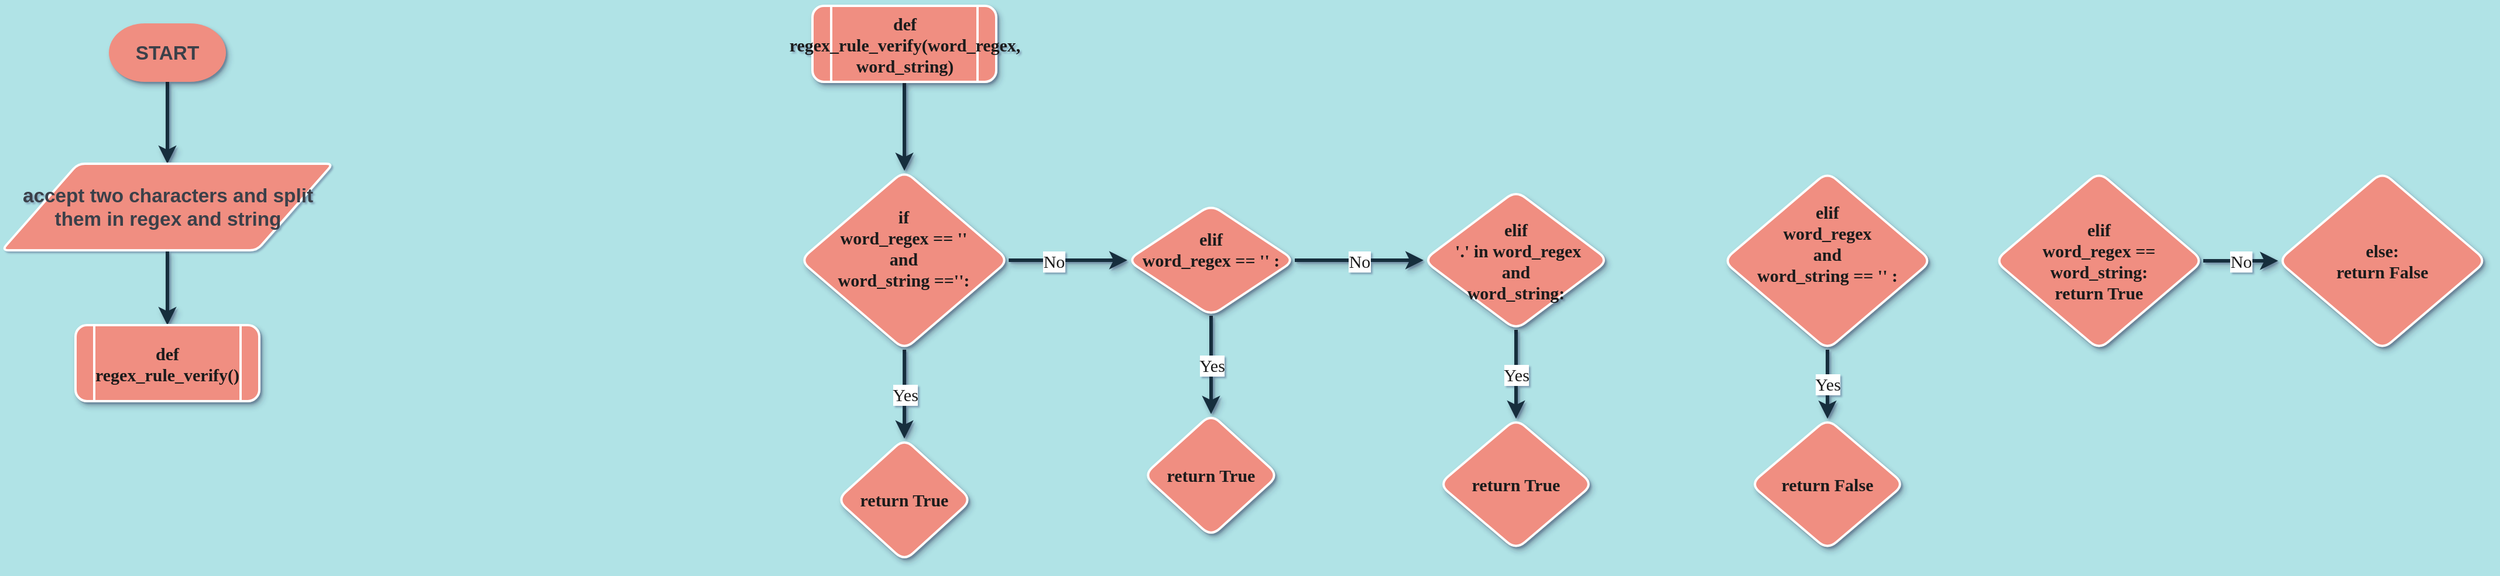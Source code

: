 <mxfile version="17.4.0" type="github">
  <diagram id="9XTt0xOjLgQ8pnBmHHhN" name="Page-1">
    <mxGraphModel dx="1234" dy="659" grid="0" gridSize="10" guides="1" tooltips="1" connect="1" arrows="1" fold="1" page="0" pageScale="1" pageWidth="827" pageHeight="1169" background="#B0E3E6" math="0" shadow="1">
      <root>
        <mxCell id="0" />
        <mxCell id="1" parent="0" />
        <mxCell id="3tFZ02B-2_ZsjBoTqeaq-8" value="" style="edgeStyle=orthogonalEdgeStyle;curved=0;rounded=1;sketch=0;orthogonalLoop=1;jettySize=auto;html=1;fontColor=#1A1A1A;strokeColor=#182E3E;strokeWidth=3;shadow=1;" parent="1" source="3tFZ02B-2_ZsjBoTqeaq-6" target="3tFZ02B-2_ZsjBoTqeaq-7" edge="1">
          <mxGeometry relative="1" as="geometry" />
        </mxCell>
        <mxCell id="3tFZ02B-2_ZsjBoTqeaq-6" value="&lt;span data-lucid-type=&quot;application/vnd.lucid.text&quot; data-lucid-content=&quot;{&amp;#34;t&amp;#34;:&amp;#34;STOP&amp;#34;,&amp;#34;m&amp;#34;:[{&amp;#34;s&amp;#34;:0,&amp;#34;n&amp;#34;:&amp;#34;b&amp;#34;,&amp;#34;v&amp;#34;:true,&amp;#34;e&amp;#34;:4},{&amp;#34;s&amp;#34;:0,&amp;#34;n&amp;#34;:&amp;#34;c&amp;#34;,&amp;#34;v&amp;#34;:&amp;#34;3a414aff&amp;#34;,&amp;#34;e&amp;#34;:4},{&amp;#34;s&amp;#34;:0,&amp;#34;n&amp;#34;:&amp;#34;f&amp;#34;,&amp;#34;v&amp;#34;:&amp;#34;Orbitron&amp;#34;,&amp;#34;e&amp;#34;:4},{&amp;#34;s&amp;#34;:0,&amp;#34;n&amp;#34;:&amp;#34;fc&amp;#34;,&amp;#34;v&amp;#34;:&amp;#34;Bold&amp;#34;,&amp;#34;e&amp;#34;:4},{&amp;#34;s&amp;#34;:0,&amp;#34;n&amp;#34;:&amp;#34;fid&amp;#34;,&amp;#34;v&amp;#34;:1706,&amp;#34;e&amp;#34;:4},{&amp;#34;s&amp;#34;:0,&amp;#34;n&amp;#34;:&amp;#34;s&amp;#34;,&amp;#34;v&amp;#34;:22.222,&amp;#34;e&amp;#34;:4}]}&quot;&gt;&lt;span style=&quot;font-weight: bold ; color: #3a414a ; font-size: 16.667px&quot;&gt;START&lt;/span&gt;&lt;/span&gt;" style="strokeWidth=4;html=1;shape=mxgraph.flowchart.terminator;whiteSpace=wrap;fillColor=#F08E81;fontColor=#1A1A1A;strokeColor=none;shadow=1;sketch=0;rounded=0;" parent="1" vertex="1">
          <mxGeometry x="306" y="100.0" width="100" height="50" as="geometry" />
        </mxCell>
        <mxCell id="3tFZ02B-2_ZsjBoTqeaq-12" value="" style="edgeStyle=orthogonalEdgeStyle;shape=connector;curved=0;rounded=1;sketch=0;orthogonalLoop=1;jettySize=auto;html=1;shadow=1;labelBackgroundColor=default;fontFamily=Verdana;fontSize=15;fontColor=#1A1A1A;endArrow=classic;strokeColor=#182E3E;strokeWidth=3;" parent="1" source="3tFZ02B-2_ZsjBoTqeaq-7" target="3tFZ02B-2_ZsjBoTqeaq-11" edge="1">
          <mxGeometry relative="1" as="geometry" />
        </mxCell>
        <mxCell id="3tFZ02B-2_ZsjBoTqeaq-7" value="&lt;span data-lucid-type=&quot;application/vnd.lucid.text&quot; data-lucid-content=&quot;{&amp;#34;t&amp;#34;:&amp;#34;print(&#39;Hello {name}&#39;)&amp;#34;,&amp;#34;m&amp;#34;:[{&amp;#34;s&amp;#34;:0,&amp;#34;n&amp;#34;:&amp;#34;a&amp;#34;,&amp;#34;v&amp;#34;:&amp;#34;center&amp;#34;},{&amp;#34;s&amp;#34;:0,&amp;#34;n&amp;#34;:&amp;#34;f&amp;#34;,&amp;#34;v&amp;#34;:&amp;#34;Orbitron&amp;#34;,&amp;#34;e&amp;#34;:21},{&amp;#34;s&amp;#34;:0,&amp;#34;n&amp;#34;:&amp;#34;fc&amp;#34;,&amp;#34;v&amp;#34;:&amp;#34;Bold&amp;#34;,&amp;#34;e&amp;#34;:21},{&amp;#34;s&amp;#34;:0,&amp;#34;n&amp;#34;:&amp;#34;fid&amp;#34;,&amp;#34;v&amp;#34;:1706,&amp;#34;e&amp;#34;:21},{&amp;#34;s&amp;#34;:0,&amp;#34;n&amp;#34;:&amp;#34;b&amp;#34;,&amp;#34;v&amp;#34;:true,&amp;#34;e&amp;#34;:21},{&amp;#34;s&amp;#34;:0,&amp;#34;n&amp;#34;:&amp;#34;s&amp;#34;,&amp;#34;v&amp;#34;:22.222,&amp;#34;e&amp;#34;:21},{&amp;#34;s&amp;#34;:0,&amp;#34;n&amp;#34;:&amp;#34;c&amp;#34;,&amp;#34;v&amp;#34;:&amp;#34;3a414aff&amp;#34;,&amp;#34;e&amp;#34;:21}]}&quot;&gt;&lt;span style=&quot;font-weight: bold ; font-size: 16.667px ; color: rgb(58 , 65 , 74)&quot;&gt;accept two characters and split them in regex and string&lt;/span&gt;&lt;/span&gt;" style="shape=parallelogram;html=1;strokeWidth=2;perimeter=parallelogramPerimeter;whiteSpace=wrap;rounded=1;arcSize=12;size=0.23;labelBackgroundColor=none;labelBorderColor=none;comic=0;fontFamily=Helvetica;fontSize=12;fillColor=#F08E81;strokeColor=#FFFFFF;sketch=0;fontColor=#1A1A1A;" parent="1" vertex="1">
          <mxGeometry x="214.5" y="220" width="283" height="74" as="geometry" />
        </mxCell>
        <mxCell id="3tFZ02B-2_ZsjBoTqeaq-11" value="def&lt;br&gt;regex_rule_verify()" style="shape=process;whiteSpace=wrap;html=1;backgroundOutline=1;rounded=1;labelBackgroundColor=none;labelBorderColor=none;comic=0;sketch=0;fontFamily=Verdana;fontSize=15;fontColor=#1A1A1A;strokeColor=#FFFFFF;strokeWidth=2;fillColor=#F08E81;fontStyle=1;shadow=1;glass=0;" parent="1" vertex="1">
          <mxGeometry x="277.5" y="358" width="157" height="65" as="geometry" />
        </mxCell>
        <mxCell id="3tFZ02B-2_ZsjBoTqeaq-15" value="" style="edgeStyle=orthogonalEdgeStyle;shape=connector;curved=0;rounded=1;sketch=0;orthogonalLoop=1;jettySize=auto;html=1;shadow=1;labelBackgroundColor=default;fontFamily=Verdana;fontSize=15;fontColor=#1A1A1A;endArrow=classic;strokeColor=#182E3E;strokeWidth=3;" parent="1" source="3tFZ02B-2_ZsjBoTqeaq-13" target="3tFZ02B-2_ZsjBoTqeaq-14" edge="1">
          <mxGeometry relative="1" as="geometry" />
        </mxCell>
        <mxCell id="3tFZ02B-2_ZsjBoTqeaq-13" value="def&lt;br&gt;regex_rule_verify(word_regex, word_string)" style="shape=process;whiteSpace=wrap;html=1;backgroundOutline=1;rounded=1;labelBackgroundColor=none;labelBorderColor=none;comic=0;sketch=0;fontFamily=Verdana;fontSize=15;fontColor=#1A1A1A;strokeColor=#FFFFFF;strokeWidth=2;fillColor=#F08E81;fontStyle=1;shadow=1;glass=0;" parent="1" vertex="1">
          <mxGeometry x="907" y="85" width="157" height="65" as="geometry" />
        </mxCell>
        <mxCell id="3tFZ02B-2_ZsjBoTqeaq-18" value="" style="edgeStyle=orthogonalEdgeStyle;shape=connector;curved=0;rounded=1;sketch=0;orthogonalLoop=1;jettySize=auto;html=1;shadow=1;labelBackgroundColor=default;fontFamily=Verdana;fontSize=15;fontColor=#1A1A1A;endArrow=classic;strokeColor=#182E3E;strokeWidth=3;" parent="1" source="3tFZ02B-2_ZsjBoTqeaq-14" target="3tFZ02B-2_ZsjBoTqeaq-16" edge="1">
          <mxGeometry relative="1" as="geometry" />
        </mxCell>
        <mxCell id="3tFZ02B-2_ZsjBoTqeaq-19" value="No" style="edgeLabel;html=1;align=center;verticalAlign=middle;resizable=0;points=[];fontSize=15;fontFamily=Verdana;fontColor=#1A1A1A;" parent="3tFZ02B-2_ZsjBoTqeaq-18" vertex="1" connectable="0">
          <mxGeometry x="-0.25" y="-4" relative="1" as="geometry">
            <mxPoint y="-4" as="offset" />
          </mxGeometry>
        </mxCell>
        <mxCell id="8gkNs5DBX9q-93ClwI5_-7" value="Yes" style="edgeStyle=orthogonalEdgeStyle;shape=connector;curved=0;rounded=1;sketch=0;orthogonalLoop=1;jettySize=auto;html=1;shadow=1;labelBackgroundColor=default;fontFamily=Verdana;fontSize=15;fontColor=#1A1A1A;endArrow=classic;strokeColor=#182E3E;strokeWidth=3;" edge="1" parent="1" source="3tFZ02B-2_ZsjBoTqeaq-14" target="8gkNs5DBX9q-93ClwI5_-6">
          <mxGeometry relative="1" as="geometry" />
        </mxCell>
        <mxCell id="3tFZ02B-2_ZsjBoTqeaq-14" value="if&lt;br&gt;word_regex == &#39;&#39;&lt;br&gt;and&lt;br&gt;word_string ==&#39;&#39;:" style="rhombus;whiteSpace=wrap;html=1;fontSize=15;fontFamily=Verdana;fillColor=#F08E81;strokeColor=#FFFFFF;fontColor=#1A1A1A;rounded=1;labelBackgroundColor=none;labelBorderColor=none;comic=0;sketch=0;strokeWidth=2;fontStyle=1;shadow=1;glass=0;spacingTop=-21;" parent="1" vertex="1">
          <mxGeometry x="896.38" y="226" width="178.25" height="153" as="geometry" />
        </mxCell>
        <mxCell id="8gkNs5DBX9q-93ClwI5_-2" value="No" style="edgeStyle=orthogonalEdgeStyle;shape=connector;curved=0;rounded=1;sketch=0;orthogonalLoop=1;jettySize=auto;html=1;shadow=1;labelBackgroundColor=default;fontFamily=Verdana;fontSize=15;fontColor=#1A1A1A;endArrow=classic;strokeColor=#182E3E;strokeWidth=3;" edge="1" parent="1" source="3tFZ02B-2_ZsjBoTqeaq-16" target="3tFZ02B-2_ZsjBoTqeaq-23">
          <mxGeometry relative="1" as="geometry" />
        </mxCell>
        <mxCell id="8gkNs5DBX9q-93ClwI5_-4" value="Yes" style="edgeStyle=orthogonalEdgeStyle;shape=connector;curved=0;rounded=1;sketch=0;orthogonalLoop=1;jettySize=auto;html=1;shadow=1;labelBackgroundColor=default;fontFamily=Verdana;fontSize=15;fontColor=#1A1A1A;endArrow=classic;strokeColor=#182E3E;strokeWidth=3;" edge="1" parent="1" source="3tFZ02B-2_ZsjBoTqeaq-16" target="8gkNs5DBX9q-93ClwI5_-3">
          <mxGeometry relative="1" as="geometry" />
        </mxCell>
        <mxCell id="3tFZ02B-2_ZsjBoTqeaq-16" value="elif&lt;br&gt;word_regex == &#39;&#39;&amp;nbsp;:" style="rhombus;whiteSpace=wrap;html=1;fontSize=15;fontFamily=Verdana;fillColor=#F08E81;strokeColor=#FFFFFF;fontColor=#1A1A1A;rounded=1;labelBackgroundColor=none;labelBorderColor=none;comic=0;sketch=0;strokeWidth=2;fontStyle=1;shadow=1;glass=0;spacing=0;spacingBottom=19;" parent="1" vertex="1">
          <mxGeometry x="1176" y="255" width="143" height="95" as="geometry" />
        </mxCell>
        <mxCell id="8gkNs5DBX9q-93ClwI5_-9" value="Yes" style="edgeStyle=orthogonalEdgeStyle;shape=connector;curved=0;rounded=1;sketch=0;orthogonalLoop=1;jettySize=auto;html=1;shadow=1;labelBackgroundColor=default;fontFamily=Verdana;fontSize=15;fontColor=#1A1A1A;endArrow=classic;strokeColor=#182E3E;strokeWidth=3;" edge="1" parent="1" source="3tFZ02B-2_ZsjBoTqeaq-17" target="8gkNs5DBX9q-93ClwI5_-8">
          <mxGeometry relative="1" as="geometry" />
        </mxCell>
        <mxCell id="3tFZ02B-2_ZsjBoTqeaq-17" value="elif&lt;br&gt;word_regex&lt;br&gt;and&lt;br&gt;word_string == &#39;&#39; :" style="rhombus;whiteSpace=wrap;html=1;fontSize=15;fontFamily=Verdana;fillColor=#F08E81;strokeColor=#FFFFFF;fontColor=#1A1A1A;rounded=1;labelBackgroundColor=none;labelBorderColor=none;comic=0;sketch=0;strokeWidth=2;fontStyle=1;shadow=1;glass=0;spacing=0;spacingTop=-30;" parent="1" vertex="1">
          <mxGeometry x="1685" y="227" width="178" height="152" as="geometry" />
        </mxCell>
        <mxCell id="3tFZ02B-2_ZsjBoTqeaq-30" value="Yes" style="edgeStyle=orthogonalEdgeStyle;shape=connector;curved=0;rounded=1;sketch=0;orthogonalLoop=1;jettySize=auto;html=1;shadow=1;labelBackgroundColor=default;fontFamily=Verdana;fontSize=15;fontColor=#1A1A1A;endArrow=classic;strokeColor=#182E3E;strokeWidth=3;entryX=0.5;entryY=0;entryDx=0;entryDy=0;" parent="1" source="3tFZ02B-2_ZsjBoTqeaq-23" target="3tFZ02B-2_ZsjBoTqeaq-28" edge="1">
          <mxGeometry relative="1" as="geometry">
            <mxPoint x="1498.5" y="426.12" as="targetPoint" />
          </mxGeometry>
        </mxCell>
        <mxCell id="3tFZ02B-2_ZsjBoTqeaq-23" value="elif&lt;br&gt;&amp;nbsp;&#39;.&#39; in word_regex &lt;br&gt;and &lt;br&gt;word_string:" style="rhombus;whiteSpace=wrap;html=1;fontSize=15;fontFamily=Verdana;fillColor=#F08E81;strokeColor=#FFFFFF;fontColor=#1A1A1A;rounded=1;labelBackgroundColor=none;labelBorderColor=none;comic=0;sketch=0;strokeWidth=2;fontStyle=1;shadow=1;glass=0;" parent="1" vertex="1">
          <mxGeometry x="1429" y="243" width="158" height="119" as="geometry" />
        </mxCell>
        <mxCell id="3tFZ02B-2_ZsjBoTqeaq-28" value="return True" style="rhombus;whiteSpace=wrap;html=1;fontSize=15;fontFamily=Verdana;fillColor=#F08E81;strokeColor=#FFFFFF;fontColor=#1A1A1A;rounded=1;labelBackgroundColor=none;labelBorderColor=none;comic=0;sketch=0;strokeWidth=2;fontStyle=1;shadow=1;glass=0;" parent="1" vertex="1">
          <mxGeometry x="1442.25" y="438" width="131.5" height="112" as="geometry" />
        </mxCell>
        <mxCell id="3tFZ02B-2_ZsjBoTqeaq-34" value="No" style="edgeStyle=orthogonalEdgeStyle;shape=connector;curved=0;rounded=1;sketch=0;orthogonalLoop=1;jettySize=auto;html=1;shadow=1;labelBackgroundColor=default;fontFamily=Verdana;fontSize=15;fontColor=#1A1A1A;endArrow=classic;strokeColor=#182E3E;strokeWidth=3;" parent="1" source="3tFZ02B-2_ZsjBoTqeaq-31" target="3tFZ02B-2_ZsjBoTqeaq-32" edge="1">
          <mxGeometry relative="1" as="geometry" />
        </mxCell>
        <mxCell id="3tFZ02B-2_ZsjBoTqeaq-31" value="elif&lt;br&gt;word_regex == word_string:&lt;br&gt;return True" style="rhombus;whiteSpace=wrap;html=1;fontSize=15;fontFamily=Verdana;fillColor=#F08E81;strokeColor=#FFFFFF;fontColor=#1A1A1A;rounded=1;labelBackgroundColor=none;labelBorderColor=none;comic=0;sketch=0;strokeWidth=2;fontStyle=1;shadow=1;glass=0;" parent="1" vertex="1">
          <mxGeometry x="1917" y="227" width="178" height="152" as="geometry" />
        </mxCell>
        <mxCell id="3tFZ02B-2_ZsjBoTqeaq-32" value="else:&lt;br&gt;return False" style="rhombus;whiteSpace=wrap;html=1;fontSize=15;fontFamily=Verdana;fillColor=#F08E81;strokeColor=#FFFFFF;fontColor=#1A1A1A;rounded=1;labelBackgroundColor=none;labelBorderColor=none;comic=0;sketch=0;strokeWidth=2;fontStyle=1;shadow=1;glass=0;" parent="1" vertex="1">
          <mxGeometry x="2159" y="227" width="178" height="152" as="geometry" />
        </mxCell>
        <mxCell id="8gkNs5DBX9q-93ClwI5_-3" value="return True" style="rhombus;whiteSpace=wrap;html=1;fontSize=15;fontFamily=Verdana;fillColor=#F08E81;strokeColor=#FFFFFF;fontColor=#1A1A1A;rounded=1;labelBackgroundColor=none;labelBorderColor=none;comic=0;sketch=0;strokeWidth=2;fontStyle=1;shadow=1;glass=0;" vertex="1" parent="1">
          <mxGeometry x="1190" y="434" width="115" height="104.75" as="geometry" />
        </mxCell>
        <mxCell id="8gkNs5DBX9q-93ClwI5_-6" value="return True" style="rhombus;whiteSpace=wrap;html=1;fontSize=15;fontFamily=Verdana;fillColor=#F08E81;strokeColor=#FFFFFF;fontColor=#1A1A1A;rounded=1;labelBackgroundColor=none;labelBorderColor=none;comic=0;sketch=0;strokeWidth=2;fontStyle=1;shadow=1;glass=0;" vertex="1" parent="1">
          <mxGeometry x="928" y="455" width="115" height="104.75" as="geometry" />
        </mxCell>
        <mxCell id="8gkNs5DBX9q-93ClwI5_-8" value="return False" style="rhombus;whiteSpace=wrap;html=1;fontSize=15;fontFamily=Verdana;fillColor=#F08E81;strokeColor=#FFFFFF;fontColor=#1A1A1A;rounded=1;labelBackgroundColor=none;labelBorderColor=none;comic=0;sketch=0;strokeWidth=2;fontStyle=1;shadow=1;glass=0;" vertex="1" parent="1">
          <mxGeometry x="1708.25" y="438" width="131.5" height="112" as="geometry" />
        </mxCell>
      </root>
    </mxGraphModel>
  </diagram>
</mxfile>
